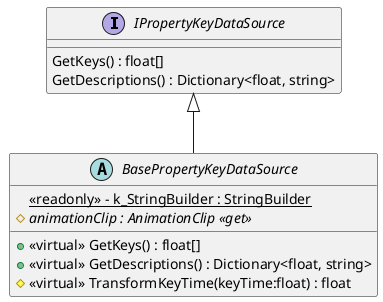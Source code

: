 @startuml
interface IPropertyKeyDataSource {
    GetKeys() : float[]
    GetDescriptions() : Dictionary<float, string>
}
abstract class BasePropertyKeyDataSource {
    {static} <<readonly>> - k_StringBuilder : StringBuilder
    # {abstract} animationClip : AnimationClip <<get>>
    + <<virtual>> GetKeys() : float[]
    + <<virtual>> GetDescriptions() : Dictionary<float, string>
    # <<virtual>> TransformKeyTime(keyTime:float) : float
}
IPropertyKeyDataSource <|-- BasePropertyKeyDataSource
@enduml
